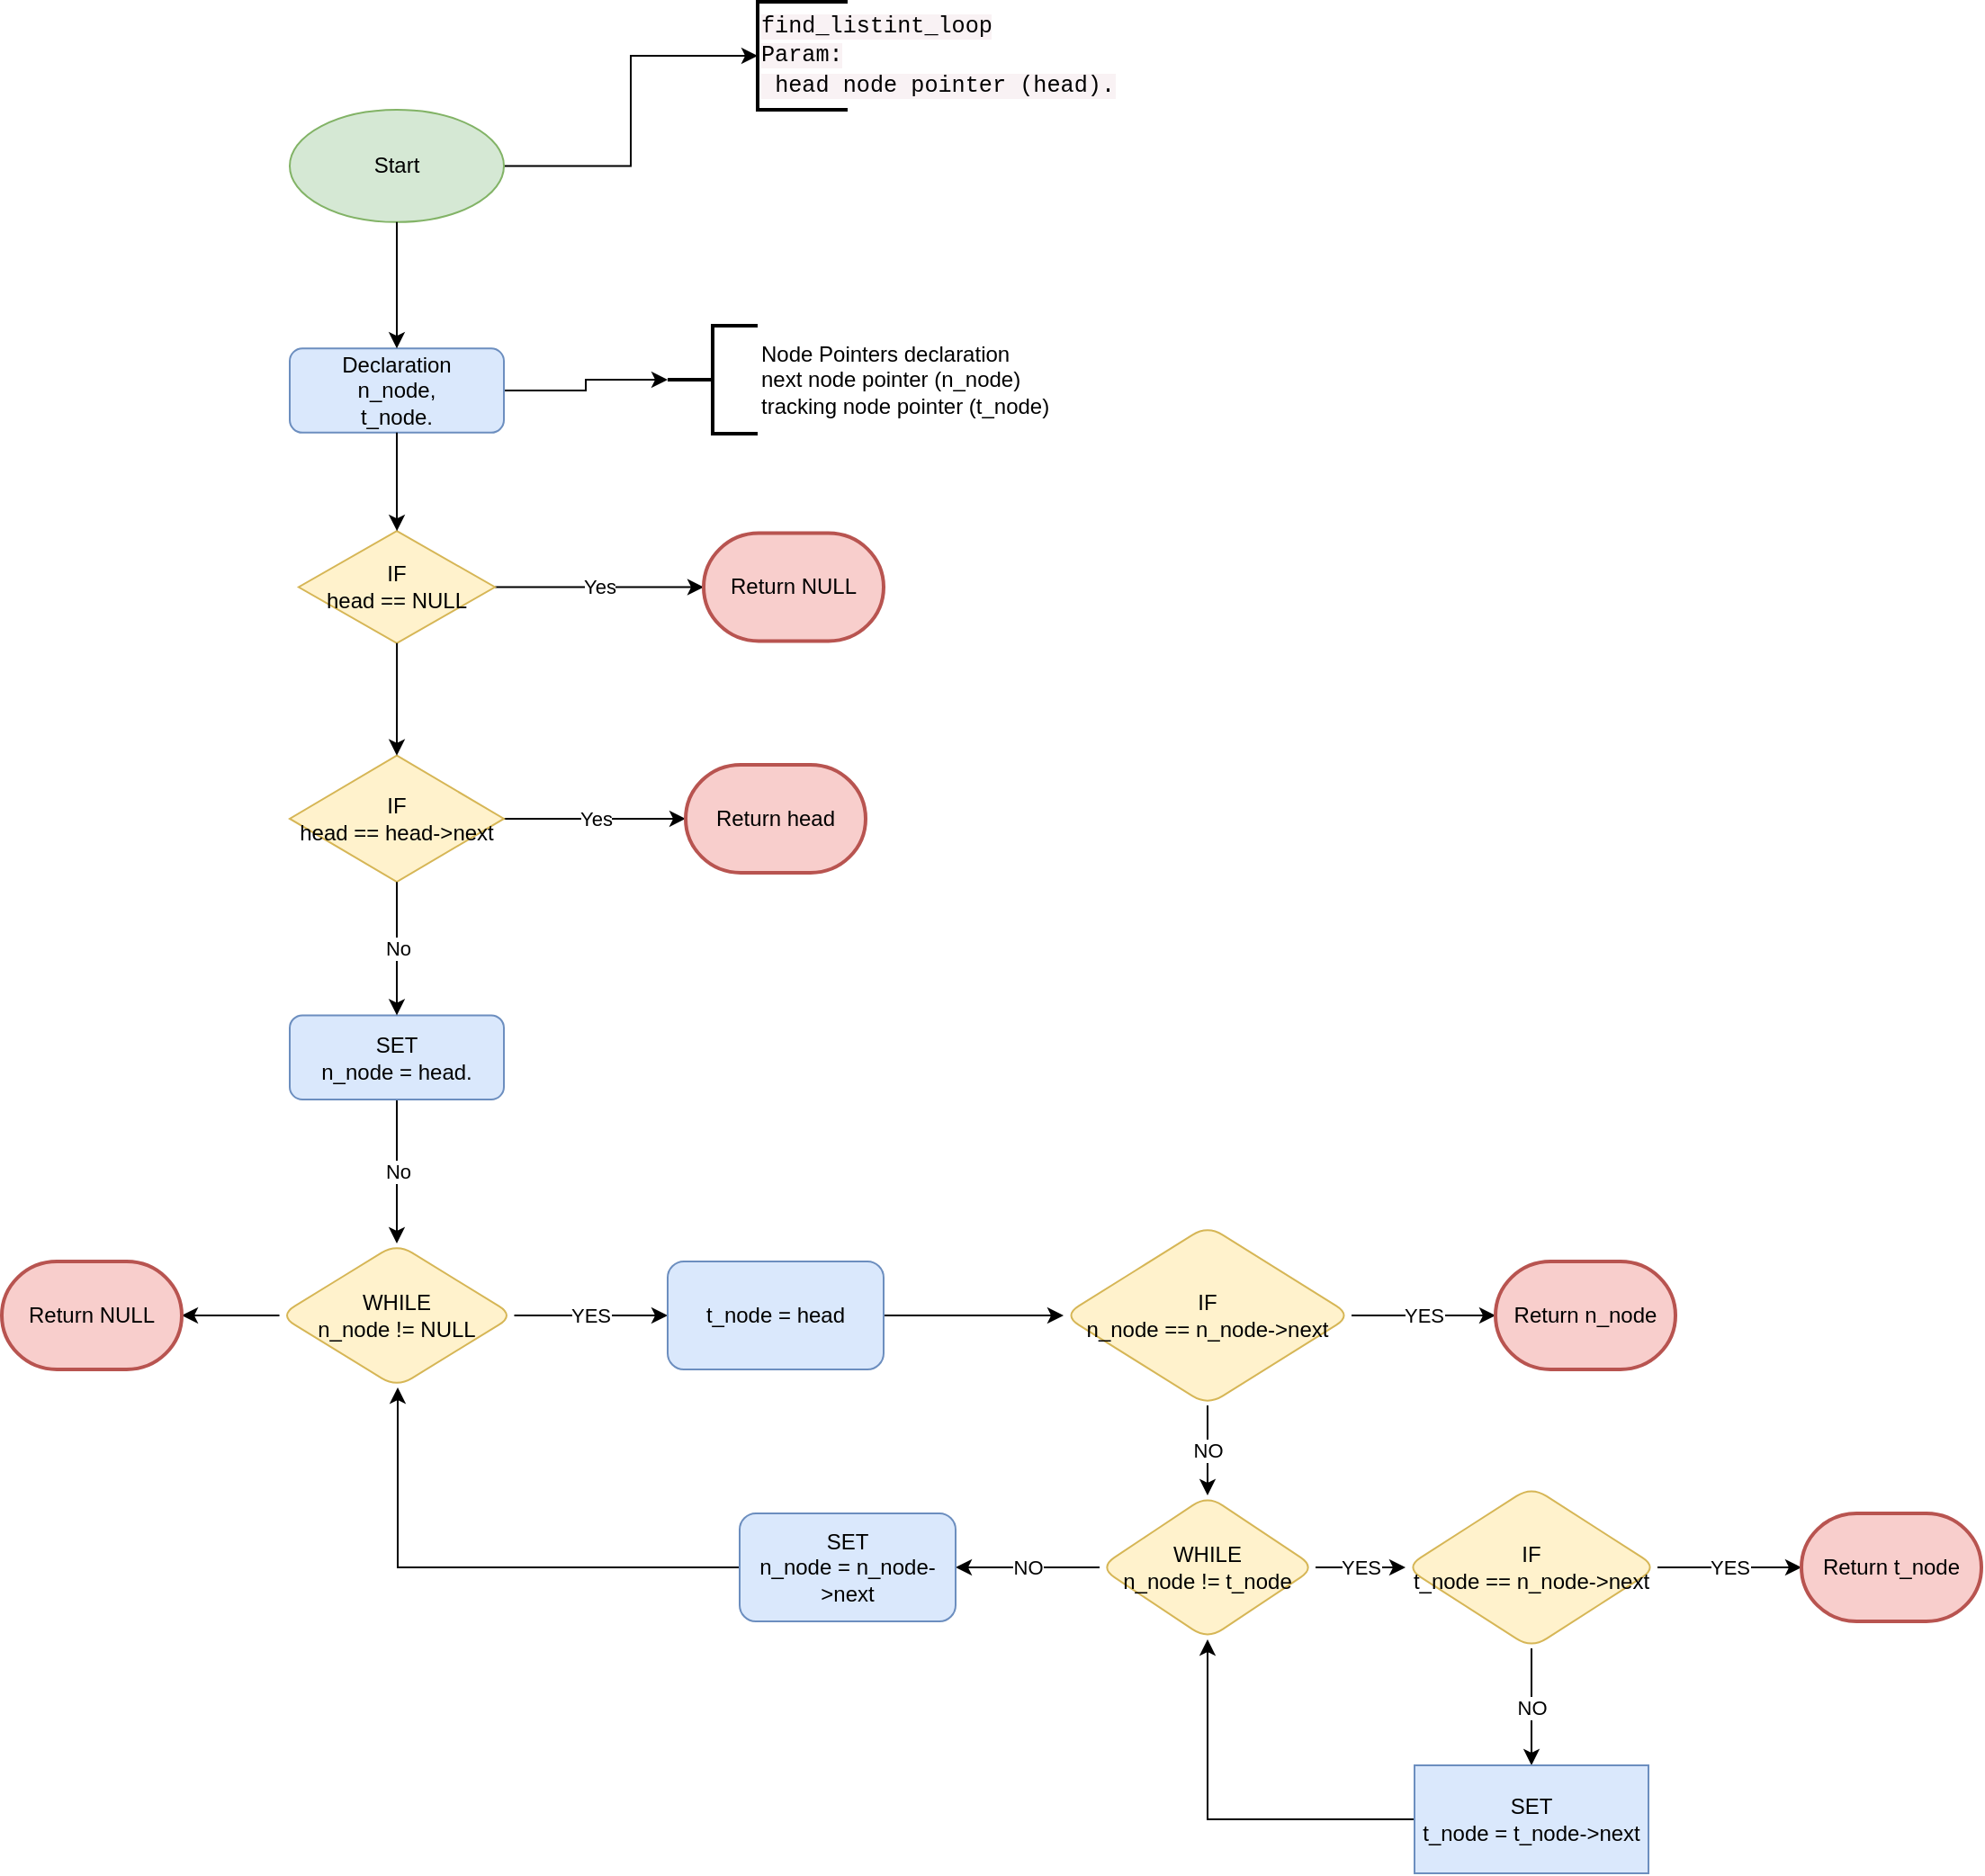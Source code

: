 <mxfile version="20.7.4" type="github">
  <diagram id="9i4h9S_yYZ8K589QrZ-i" name="Page-1">
    <mxGraphModel dx="1238" dy="686" grid="1" gridSize="10" guides="1" tooltips="1" connect="1" arrows="1" fold="1" page="1" pageScale="1" pageWidth="850" pageHeight="1100" math="0" shadow="0">
      <root>
        <mxCell id="0" />
        <mxCell id="1" parent="0" />
        <mxCell id="gamUlA-FX7_hhy0Se47C-3" style="edgeStyle=orthogonalEdgeStyle;rounded=0;orthogonalLoop=1;jettySize=auto;html=1;exitX=1;exitY=0.5;exitDx=0;exitDy=0;entryX=0;entryY=0.5;entryDx=0;entryDy=0;entryPerimeter=0;" edge="1" parent="1" source="gamUlA-FX7_hhy0Se47C-1" target="gamUlA-FX7_hhy0Se47C-2">
          <mxGeometry relative="1" as="geometry" />
        </mxCell>
        <mxCell id="gamUlA-FX7_hhy0Se47C-2" value="&lt;span style=&quot;font-family: Menlo, Monaco, Consolas, &amp;quot;Courier New&amp;quot;, monospace; font-size: 12.6px; background-color: rgb(249, 242, 244);&quot;&gt;find_listint_loop&lt;br&gt;Param:&lt;br&gt;&lt;span style=&quot;white-space: pre;&quot;&gt;	&lt;/span&gt;head node pointer (head).&lt;br&gt;&lt;/span&gt;" style="strokeWidth=2;html=1;shape=mxgraph.flowchart.annotation_1;align=left;pointerEvents=1;" vertex="1" parent="1">
          <mxGeometry x="550" y="50" width="50" height="60" as="geometry" />
        </mxCell>
        <mxCell id="gamUlA-FX7_hhy0Se47C-9" style="edgeStyle=orthogonalEdgeStyle;rounded=0;orthogonalLoop=1;jettySize=auto;html=1;exitX=1;exitY=0.5;exitDx=0;exitDy=0;fontColor=#000000;" edge="1" parent="1" source="gamUlA-FX7_hhy0Se47C-5" target="gamUlA-FX7_hhy0Se47C-8">
          <mxGeometry relative="1" as="geometry" />
        </mxCell>
        <mxCell id="gamUlA-FX7_hhy0Se47C-8" value="Node Pointers declaration&lt;br&gt;next node pointer (n_node)&lt;br&gt;tracking node pointer (t_node)" style="strokeWidth=2;html=1;shape=mxgraph.flowchart.annotation_2;align=left;labelPosition=right;pointerEvents=1;fontColor=#000000;" vertex="1" parent="1">
          <mxGeometry x="500" y="230" width="50" height="60" as="geometry" />
        </mxCell>
        <mxCell id="gamUlA-FX7_hhy0Se47C-19" value="Yes" style="edgeStyle=orthogonalEdgeStyle;rounded=0;orthogonalLoop=1;jettySize=auto;html=1;fontColor=#000000;" edge="1" parent="1" source="gamUlA-FX7_hhy0Se47C-14" target="gamUlA-FX7_hhy0Se47C-18">
          <mxGeometry relative="1" as="geometry" />
        </mxCell>
        <mxCell id="gamUlA-FX7_hhy0Se47C-18" value="Return NULL" style="strokeWidth=2;html=1;shape=mxgraph.flowchart.terminator;whiteSpace=wrap;flipV=1;flipH=1;fillColor=#f8cecc;strokeColor=#b85450;" vertex="1" parent="1">
          <mxGeometry x="520" y="345.248" width="100" height="60" as="geometry" />
        </mxCell>
        <mxCell id="gamUlA-FX7_hhy0Se47C-27" value="Yes" style="edgeStyle=orthogonalEdgeStyle;rounded=0;orthogonalLoop=1;jettySize=auto;html=1;fontColor=#000000;" edge="1" parent="1" source="gamUlA-FX7_hhy0Se47C-21" target="gamUlA-FX7_hhy0Se47C-26">
          <mxGeometry relative="1" as="geometry" />
        </mxCell>
        <mxCell id="gamUlA-FX7_hhy0Se47C-26" value="Return head" style="strokeWidth=2;html=1;shape=mxgraph.flowchart.terminator;whiteSpace=wrap;flipV=1;flipH=1;fillColor=#f8cecc;strokeColor=#b85450;" vertex="1" parent="1">
          <mxGeometry x="510" y="473.972" width="100" height="60" as="geometry" />
        </mxCell>
        <mxCell id="gamUlA-FX7_hhy0Se47C-1" value="Start" style="ellipse;whiteSpace=wrap;html=1;fillColor=#d5e8d4;strokeColor=#82b366;" vertex="1" parent="1">
          <mxGeometry x="290" y="110" width="119" height="62.411" as="geometry" />
        </mxCell>
        <mxCell id="gamUlA-FX7_hhy0Se47C-5" value="Declaration&lt;br&gt;n_node,&lt;br&gt;t_node." style="whiteSpace=wrap;html=1;fillColor=#dae8fc;strokeColor=#6c8ebf;rounded=1;" vertex="1" parent="1">
          <mxGeometry x="290" y="242.624" width="119" height="46.809" as="geometry" />
        </mxCell>
        <mxCell id="gamUlA-FX7_hhy0Se47C-6" value="" style="edgeStyle=orthogonalEdgeStyle;rounded=0;orthogonalLoop=1;jettySize=auto;html=1;fontColor=#000000;" edge="1" parent="1" source="gamUlA-FX7_hhy0Se47C-1" target="gamUlA-FX7_hhy0Se47C-5">
          <mxGeometry relative="1" as="geometry" />
        </mxCell>
        <mxCell id="gamUlA-FX7_hhy0Se47C-14" value="IF&lt;br&gt;head == NULL" style="rhombus;whiteSpace=wrap;html=1;fillColor=#fff2cc;strokeColor=#d6b656;flipH=0;flipV=0;" vertex="1" parent="1">
          <mxGeometry x="294.958" y="344.043" width="109.083" height="62.411" as="geometry" />
        </mxCell>
        <mxCell id="gamUlA-FX7_hhy0Se47C-15" value="" style="edgeStyle=orthogonalEdgeStyle;rounded=0;orthogonalLoop=1;jettySize=auto;html=1;fontColor=#000000;" edge="1" parent="1" source="gamUlA-FX7_hhy0Se47C-5" target="gamUlA-FX7_hhy0Se47C-14">
          <mxGeometry relative="1" as="geometry" />
        </mxCell>
        <mxCell id="gamUlA-FX7_hhy0Se47C-21" value="IF&lt;br&gt;head == head-&amp;gt;next" style="rhombus;whiteSpace=wrap;html=1;fillColor=#fff2cc;strokeColor=#d6b656;" vertex="1" parent="1">
          <mxGeometry x="290" y="468.865" width="119" height="70.213" as="geometry" />
        </mxCell>
        <mxCell id="gamUlA-FX7_hhy0Se47C-22" value="" style="edgeStyle=orthogonalEdgeStyle;rounded=0;orthogonalLoop=1;jettySize=auto;html=1;fontColor=#000000;" edge="1" parent="1" source="gamUlA-FX7_hhy0Se47C-14" target="gamUlA-FX7_hhy0Se47C-21">
          <mxGeometry relative="1" as="geometry" />
        </mxCell>
        <mxCell id="gamUlA-FX7_hhy0Se47C-34" value="No" style="edgeStyle=elbowEdgeStyle;rounded=0;orthogonalLoop=1;jettySize=auto;html=1;fontColor=#000000;" edge="1" parent="1" source="gamUlA-FX7_hhy0Se47C-30" target="gamUlA-FX7_hhy0Se47C-33">
          <mxGeometry relative="1" as="geometry" />
        </mxCell>
        <mxCell id="gamUlA-FX7_hhy0Se47C-30" value="SET&lt;br&gt;n_node = head." style="rounded=1;whiteSpace=wrap;html=1;fillColor=#dae8fc;strokeColor=#6c8ebf;" vertex="1" parent="1">
          <mxGeometry x="290" y="613.191" width="119" height="46.809" as="geometry" />
        </mxCell>
        <mxCell id="gamUlA-FX7_hhy0Se47C-31" value="No" style="edgeStyle=elbowEdgeStyle;rounded=0;orthogonalLoop=1;jettySize=auto;html=1;fontColor=#000000;" edge="1" parent="1" source="gamUlA-FX7_hhy0Se47C-21" target="gamUlA-FX7_hhy0Se47C-30">
          <mxGeometry relative="1" as="geometry" />
        </mxCell>
        <mxCell id="gamUlA-FX7_hhy0Se47C-36" value="YES" style="edgeStyle=elbowEdgeStyle;rounded=0;orthogonalLoop=1;jettySize=auto;html=1;fontColor=#000000;" edge="1" parent="1" source="gamUlA-FX7_hhy0Se47C-33" target="gamUlA-FX7_hhy0Se47C-35">
          <mxGeometry relative="1" as="geometry" />
        </mxCell>
        <mxCell id="gamUlA-FX7_hhy0Se47C-57" style="edgeStyle=elbowEdgeStyle;rounded=0;orthogonalLoop=1;jettySize=auto;html=1;fontColor=#000000;" edge="1" parent="1" source="gamUlA-FX7_hhy0Se47C-33" target="gamUlA-FX7_hhy0Se47C-59">
          <mxGeometry relative="1" as="geometry">
            <mxPoint x="200" y="780" as="targetPoint" />
          </mxGeometry>
        </mxCell>
        <mxCell id="gamUlA-FX7_hhy0Se47C-33" value="WHILE&lt;br&gt;n_node != NULL" style="rhombus;whiteSpace=wrap;html=1;fillColor=#fff2cc;strokeColor=#d6b656;rounded=1;" vertex="1" parent="1">
          <mxGeometry x="284.25" y="740" width="130.5" height="80" as="geometry" />
        </mxCell>
        <mxCell id="gamUlA-FX7_hhy0Se47C-38" value="" style="edgeStyle=elbowEdgeStyle;rounded=0;orthogonalLoop=1;jettySize=auto;html=1;fontColor=#000000;" edge="1" parent="1" source="gamUlA-FX7_hhy0Se47C-35" target="gamUlA-FX7_hhy0Se47C-37">
          <mxGeometry relative="1" as="geometry" />
        </mxCell>
        <mxCell id="gamUlA-FX7_hhy0Se47C-35" value="t_node = head" style="whiteSpace=wrap;html=1;fillColor=#dae8fc;strokeColor=#6c8ebf;rounded=1;" vertex="1" parent="1">
          <mxGeometry x="500" y="750" width="120" height="60" as="geometry" />
        </mxCell>
        <mxCell id="gamUlA-FX7_hhy0Se47C-40" value="YES" style="edgeStyle=elbowEdgeStyle;rounded=0;orthogonalLoop=1;jettySize=auto;html=1;fontColor=#000000;" edge="1" parent="1" source="gamUlA-FX7_hhy0Se47C-37" target="gamUlA-FX7_hhy0Se47C-39">
          <mxGeometry relative="1" as="geometry" />
        </mxCell>
        <mxCell id="gamUlA-FX7_hhy0Se47C-42" value="NO" style="edgeStyle=elbowEdgeStyle;rounded=0;orthogonalLoop=1;jettySize=auto;html=1;fontColor=#000000;" edge="1" parent="1" source="gamUlA-FX7_hhy0Se47C-37" target="gamUlA-FX7_hhy0Se47C-41">
          <mxGeometry relative="1" as="geometry" />
        </mxCell>
        <mxCell id="gamUlA-FX7_hhy0Se47C-37" value="IF&lt;br&gt;n_node == n_node-&amp;gt;next" style="rhombus;whiteSpace=wrap;html=1;fillColor=#fff2cc;strokeColor=#d6b656;rounded=1;" vertex="1" parent="1">
          <mxGeometry x="720" y="730" width="160" height="100" as="geometry" />
        </mxCell>
        <mxCell id="gamUlA-FX7_hhy0Se47C-39" value="Return n_node" style="strokeWidth=2;html=1;shape=mxgraph.flowchart.terminator;whiteSpace=wrap;flipV=1;flipH=1;fillColor=#f8cecc;strokeColor=#b85450;" vertex="1" parent="1">
          <mxGeometry x="960" y="750" width="100" height="60" as="geometry" />
        </mxCell>
        <mxCell id="gamUlA-FX7_hhy0Se47C-44" value="YES" style="edgeStyle=elbowEdgeStyle;rounded=0;orthogonalLoop=1;jettySize=auto;html=1;fontColor=#000000;" edge="1" parent="1" source="gamUlA-FX7_hhy0Se47C-41" target="gamUlA-FX7_hhy0Se47C-43">
          <mxGeometry relative="1" as="geometry" />
        </mxCell>
        <mxCell id="gamUlA-FX7_hhy0Se47C-51" value="NO" style="edgeStyle=elbowEdgeStyle;rounded=0;orthogonalLoop=1;jettySize=auto;html=1;fontColor=#000000;" edge="1" parent="1" source="gamUlA-FX7_hhy0Se47C-41" target="gamUlA-FX7_hhy0Se47C-50">
          <mxGeometry relative="1" as="geometry" />
        </mxCell>
        <mxCell id="gamUlA-FX7_hhy0Se47C-41" value="WHILE&lt;br&gt;n_node != t_node" style="rhombus;whiteSpace=wrap;html=1;fillColor=#fff2cc;strokeColor=#d6b656;rounded=1;" vertex="1" parent="1">
          <mxGeometry x="740" y="880" width="120" height="80" as="geometry" />
        </mxCell>
        <mxCell id="gamUlA-FX7_hhy0Se47C-46" value="YES" style="edgeStyle=elbowEdgeStyle;rounded=0;orthogonalLoop=1;jettySize=auto;html=1;fontColor=#000000;" edge="1" parent="1" source="gamUlA-FX7_hhy0Se47C-43" target="gamUlA-FX7_hhy0Se47C-45">
          <mxGeometry relative="1" as="geometry" />
        </mxCell>
        <mxCell id="gamUlA-FX7_hhy0Se47C-48" value="NO" style="edgeStyle=elbowEdgeStyle;rounded=0;orthogonalLoop=1;jettySize=auto;html=1;fontColor=#000000;" edge="1" parent="1" source="gamUlA-FX7_hhy0Se47C-43" target="gamUlA-FX7_hhy0Se47C-47">
          <mxGeometry relative="1" as="geometry" />
        </mxCell>
        <mxCell id="gamUlA-FX7_hhy0Se47C-43" value="IF&lt;br&gt;t_node == n_node-&amp;gt;next" style="rhombus;whiteSpace=wrap;html=1;fillColor=#fff2cc;strokeColor=#d6b656;rounded=1;" vertex="1" parent="1">
          <mxGeometry x="910" y="875" width="140" height="90" as="geometry" />
        </mxCell>
        <mxCell id="gamUlA-FX7_hhy0Se47C-45" value="Return t_node" style="strokeWidth=2;html=1;shape=mxgraph.flowchart.terminator;whiteSpace=wrap;flipV=1;flipH=1;fillColor=#f8cecc;strokeColor=#b85450;" vertex="1" parent="1">
          <mxGeometry x="1130" y="890" width="100" height="60" as="geometry" />
        </mxCell>
        <mxCell id="gamUlA-FX7_hhy0Se47C-49" style="edgeStyle=elbowEdgeStyle;rounded=0;orthogonalLoop=1;jettySize=auto;html=1;entryX=0.5;entryY=1;entryDx=0;entryDy=0;fontColor=#000000;" edge="1" parent="1" source="gamUlA-FX7_hhy0Se47C-47" target="gamUlA-FX7_hhy0Se47C-41">
          <mxGeometry relative="1" as="geometry">
            <Array as="points">
              <mxPoint x="800" y="1060" />
            </Array>
          </mxGeometry>
        </mxCell>
        <mxCell id="gamUlA-FX7_hhy0Se47C-47" value="SET&lt;br&gt;t_node = t_node-&amp;gt;next" style="whiteSpace=wrap;html=1;fillColor=#dae8fc;strokeColor=#6c8ebf;rounded=0;" vertex="1" parent="1">
          <mxGeometry x="915" y="1030" width="130" height="60" as="geometry" />
        </mxCell>
        <mxCell id="gamUlA-FX7_hhy0Se47C-52" style="edgeStyle=elbowEdgeStyle;rounded=0;orthogonalLoop=1;jettySize=auto;html=1;entryX=0.5;entryY=1;entryDx=0;entryDy=0;fontColor=#000000;" edge="1" parent="1" source="gamUlA-FX7_hhy0Se47C-50" target="gamUlA-FX7_hhy0Se47C-33">
          <mxGeometry x="1" y="51" relative="1" as="geometry">
            <Array as="points">
              <mxPoint x="350" y="920" />
              <mxPoint x="350" y="900" />
            </Array>
            <mxPoint x="-10" y="-1" as="offset" />
          </mxGeometry>
        </mxCell>
        <mxCell id="gamUlA-FX7_hhy0Se47C-50" value="SET&lt;br&gt;n_node = n_node-&amp;gt;next" style="whiteSpace=wrap;html=1;fillColor=#dae8fc;strokeColor=#6c8ebf;rounded=1;" vertex="1" parent="1">
          <mxGeometry x="540" y="890" width="120" height="60" as="geometry" />
        </mxCell>
        <mxCell id="gamUlA-FX7_hhy0Se47C-59" value="Return NULL" style="strokeWidth=2;html=1;shape=mxgraph.flowchart.terminator;whiteSpace=wrap;flipV=1;flipH=1;fillColor=#f8cecc;strokeColor=#b85450;rounded=0;fontColor=#000000;" vertex="1" parent="1">
          <mxGeometry x="130" y="750" width="100" height="60" as="geometry" />
        </mxCell>
      </root>
    </mxGraphModel>
  </diagram>
</mxfile>

